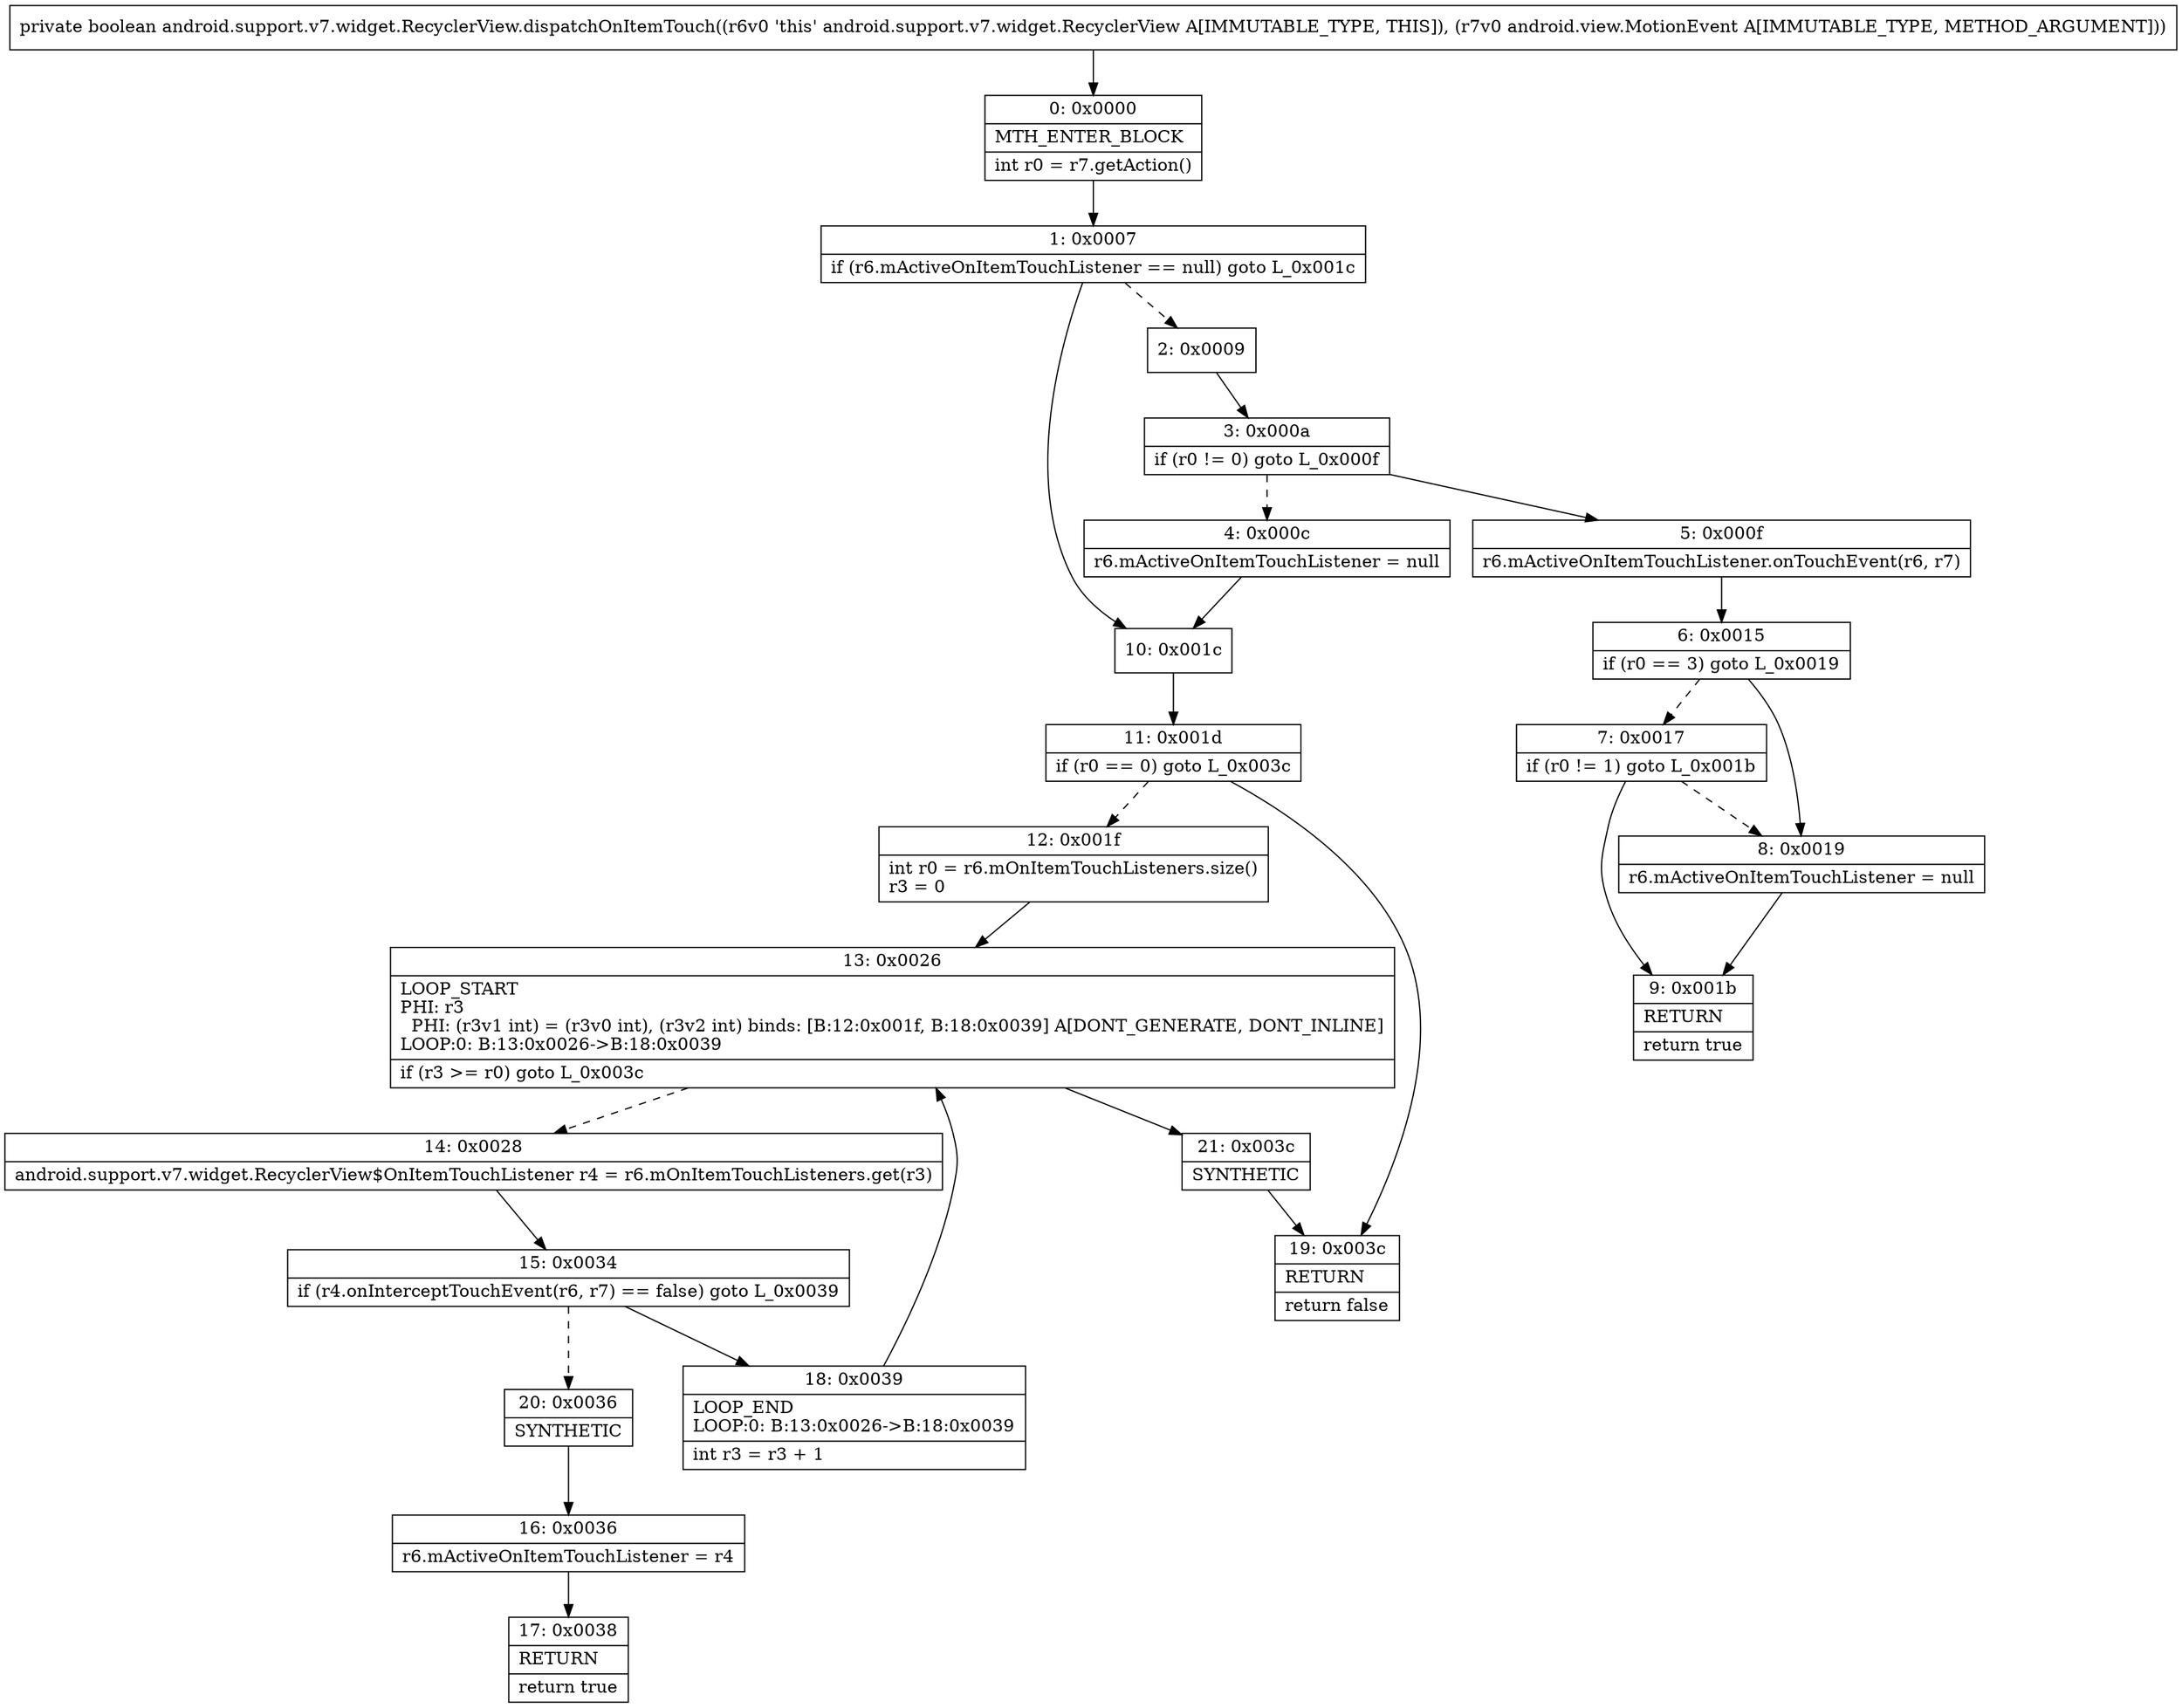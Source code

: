 digraph "CFG forandroid.support.v7.widget.RecyclerView.dispatchOnItemTouch(Landroid\/view\/MotionEvent;)Z" {
Node_0 [shape=record,label="{0\:\ 0x0000|MTH_ENTER_BLOCK\l|int r0 = r7.getAction()\l}"];
Node_1 [shape=record,label="{1\:\ 0x0007|if (r6.mActiveOnItemTouchListener == null) goto L_0x001c\l}"];
Node_2 [shape=record,label="{2\:\ 0x0009}"];
Node_3 [shape=record,label="{3\:\ 0x000a|if (r0 != 0) goto L_0x000f\l}"];
Node_4 [shape=record,label="{4\:\ 0x000c|r6.mActiveOnItemTouchListener = null\l}"];
Node_5 [shape=record,label="{5\:\ 0x000f|r6.mActiveOnItemTouchListener.onTouchEvent(r6, r7)\l}"];
Node_6 [shape=record,label="{6\:\ 0x0015|if (r0 == 3) goto L_0x0019\l}"];
Node_7 [shape=record,label="{7\:\ 0x0017|if (r0 != 1) goto L_0x001b\l}"];
Node_8 [shape=record,label="{8\:\ 0x0019|r6.mActiveOnItemTouchListener = null\l}"];
Node_9 [shape=record,label="{9\:\ 0x001b|RETURN\l|return true\l}"];
Node_10 [shape=record,label="{10\:\ 0x001c}"];
Node_11 [shape=record,label="{11\:\ 0x001d|if (r0 == 0) goto L_0x003c\l}"];
Node_12 [shape=record,label="{12\:\ 0x001f|int r0 = r6.mOnItemTouchListeners.size()\lr3 = 0\l}"];
Node_13 [shape=record,label="{13\:\ 0x0026|LOOP_START\lPHI: r3 \l  PHI: (r3v1 int) = (r3v0 int), (r3v2 int) binds: [B:12:0x001f, B:18:0x0039] A[DONT_GENERATE, DONT_INLINE]\lLOOP:0: B:13:0x0026\-\>B:18:0x0039\l|if (r3 \>= r0) goto L_0x003c\l}"];
Node_14 [shape=record,label="{14\:\ 0x0028|android.support.v7.widget.RecyclerView$OnItemTouchListener r4 = r6.mOnItemTouchListeners.get(r3)\l}"];
Node_15 [shape=record,label="{15\:\ 0x0034|if (r4.onInterceptTouchEvent(r6, r7) == false) goto L_0x0039\l}"];
Node_16 [shape=record,label="{16\:\ 0x0036|r6.mActiveOnItemTouchListener = r4\l}"];
Node_17 [shape=record,label="{17\:\ 0x0038|RETURN\l|return true\l}"];
Node_18 [shape=record,label="{18\:\ 0x0039|LOOP_END\lLOOP:0: B:13:0x0026\-\>B:18:0x0039\l|int r3 = r3 + 1\l}"];
Node_19 [shape=record,label="{19\:\ 0x003c|RETURN\l|return false\l}"];
Node_20 [shape=record,label="{20\:\ 0x0036|SYNTHETIC\l}"];
Node_21 [shape=record,label="{21\:\ 0x003c|SYNTHETIC\l}"];
MethodNode[shape=record,label="{private boolean android.support.v7.widget.RecyclerView.dispatchOnItemTouch((r6v0 'this' android.support.v7.widget.RecyclerView A[IMMUTABLE_TYPE, THIS]), (r7v0 android.view.MotionEvent A[IMMUTABLE_TYPE, METHOD_ARGUMENT])) }"];
MethodNode -> Node_0;
Node_0 -> Node_1;
Node_1 -> Node_2[style=dashed];
Node_1 -> Node_10;
Node_2 -> Node_3;
Node_3 -> Node_4[style=dashed];
Node_3 -> Node_5;
Node_4 -> Node_10;
Node_5 -> Node_6;
Node_6 -> Node_7[style=dashed];
Node_6 -> Node_8;
Node_7 -> Node_8[style=dashed];
Node_7 -> Node_9;
Node_8 -> Node_9;
Node_10 -> Node_11;
Node_11 -> Node_12[style=dashed];
Node_11 -> Node_19;
Node_12 -> Node_13;
Node_13 -> Node_14[style=dashed];
Node_13 -> Node_21;
Node_14 -> Node_15;
Node_15 -> Node_18;
Node_15 -> Node_20[style=dashed];
Node_16 -> Node_17;
Node_18 -> Node_13;
Node_20 -> Node_16;
Node_21 -> Node_19;
}

